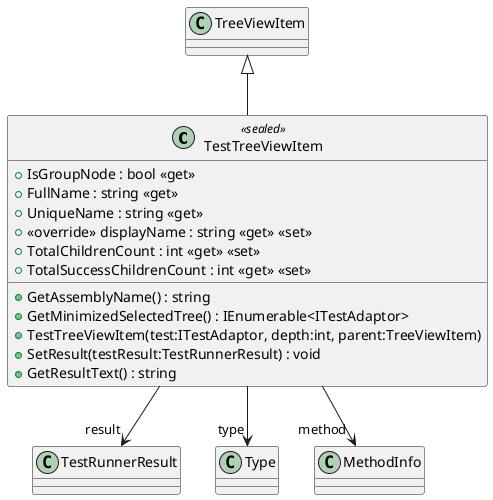 @startuml
class TestTreeViewItem <<sealed>> {
    + IsGroupNode : bool <<get>>
    + FullName : string <<get>>
    + UniqueName : string <<get>>
    + <<override>> displayName : string <<get>> <<set>>
    + GetAssemblyName() : string
    + GetMinimizedSelectedTree() : IEnumerable<ITestAdaptor>
    + TestTreeViewItem(test:ITestAdaptor, depth:int, parent:TreeViewItem)
    + TotalChildrenCount : int <<get>> <<set>>
    + TotalSuccessChildrenCount : int <<get>> <<set>>
    + SetResult(testResult:TestRunnerResult) : void
    + GetResultText() : string
}
TreeViewItem <|-- TestTreeViewItem
TestTreeViewItem --> "result" TestRunnerResult
TestTreeViewItem --> "type" Type
TestTreeViewItem --> "method" MethodInfo
@enduml
